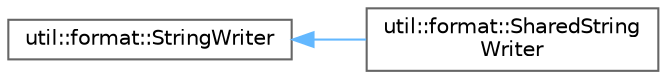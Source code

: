 digraph "Graphical Class Hierarchy"
{
 // LATEX_PDF_SIZE
  bgcolor="transparent";
  edge [fontname=Helvetica,fontsize=10,labelfontname=Helvetica,labelfontsize=10];
  node [fontname=Helvetica,fontsize=10,shape=box,height=0.2,width=0.4];
  rankdir="LR";
  Node0 [id="Node000000",label="util::format::StringWriter",height=0.2,width=0.4,color="grey40", fillcolor="white", style="filled",URL="$df/d34/classutil_1_1format_1_1StringWriter.html",tooltip=" "];
  Node0 -> Node1 [id="edge259_Node000000_Node000001",dir="back",color="steelblue1",style="solid",tooltip=" "];
  Node1 [id="Node000001",label="util::format::SharedString\lWriter",height=0.2,width=0.4,color="grey40", fillcolor="white", style="filled",URL="$db/d01/classutil_1_1format_1_1SharedStringWriter.html",tooltip=" "];
}
